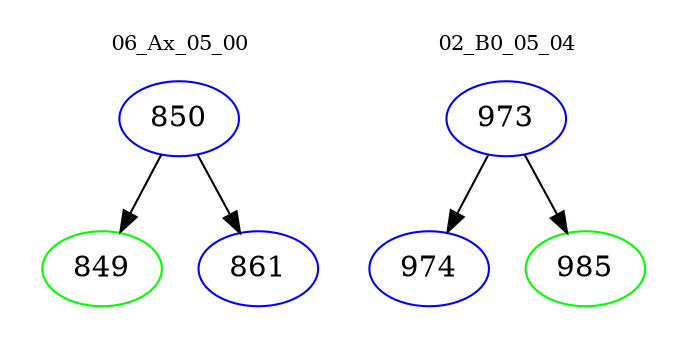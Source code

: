 digraph{
subgraph cluster_0 {
color = white
label = "06_Ax_05_00";
fontsize=10;
T0_850 [label="850", color="blue"]
T0_850 -> T0_849 [color="black"]
T0_849 [label="849", color="green"]
T0_850 -> T0_861 [color="black"]
T0_861 [label="861", color="blue"]
}
subgraph cluster_1 {
color = white
label = "02_B0_05_04";
fontsize=10;
T1_973 [label="973", color="blue"]
T1_973 -> T1_974 [color="black"]
T1_974 [label="974", color="blue"]
T1_973 -> T1_985 [color="black"]
T1_985 [label="985", color="green"]
}
}
